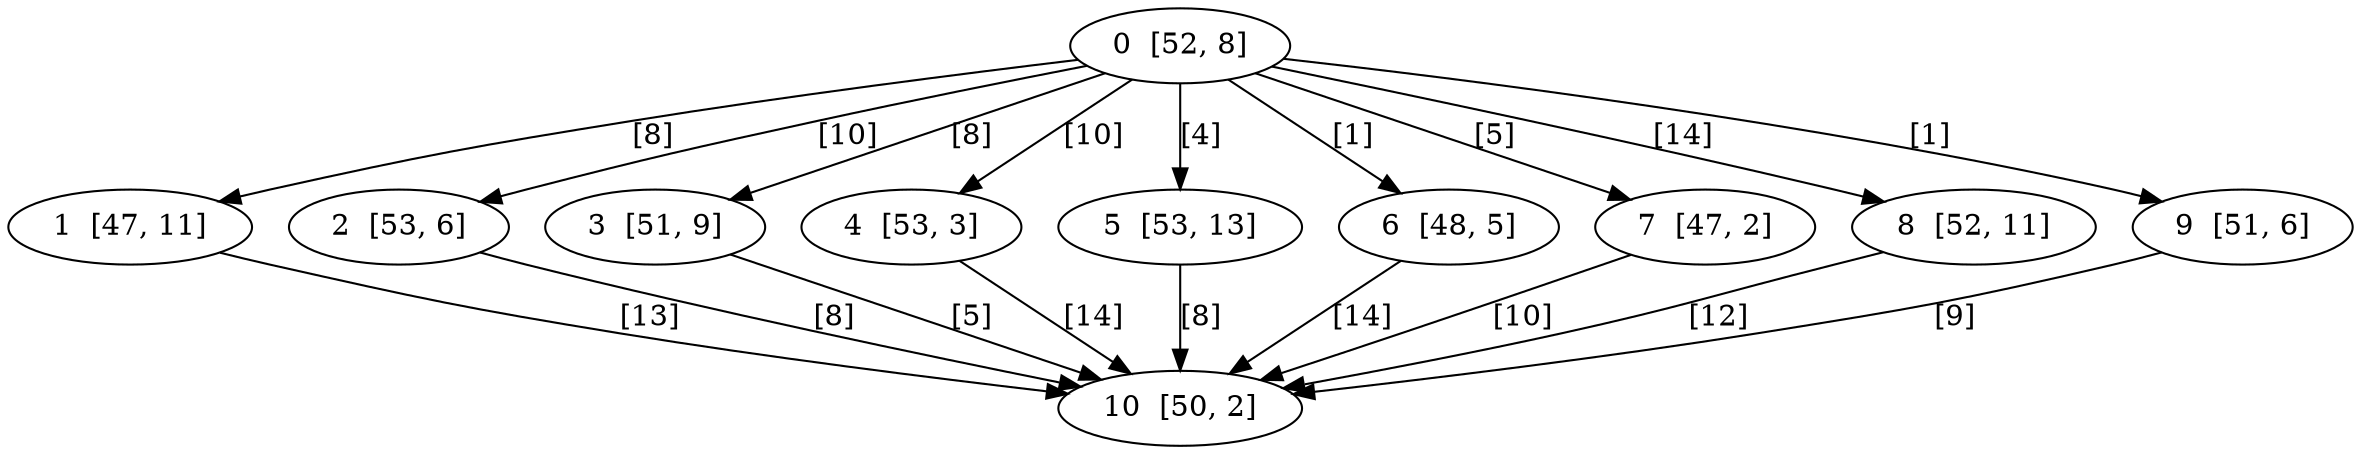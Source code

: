 digraph DAG {
    0  [label="0  [52, 8]"]
    1  [label="1  [47, 11]"]
    2  [label="2  [53, 6]"]
    3  [label="3  [51, 9]"]
    4  [label="4  [53, 3]"]
    5  [label="5  [53, 13]"]
    6  [label="6  [48, 5]"]
    7  [label="7  [47, 2]"]
    8  [label="8  [52, 11]"]
    9  [label="9  [51, 6]"]
    10  [label="10  [50, 2]"]

    0 -> 1    [ label = "[8]" ]
    0 -> 2    [ label = "[10]" ]
    0 -> 3    [ label = "[8]" ]
    0 -> 4    [ label = "[10]" ]
    0 -> 5    [ label = "[4]" ]
    0 -> 6    [ label = "[1]" ]
    0 -> 7    [ label = "[5]" ]
    0 -> 8    [ label = "[14]" ]
    0 -> 9    [ label = "[1]" ]
    1 -> 10    [ label = "[13]" ]
    2 -> 10    [ label = "[8]" ]
    3 -> 10    [ label = "[5]" ]
    4 -> 10    [ label = "[14]" ]
    5 -> 10    [ label = "[8]" ]
    6 -> 10    [ label = "[14]" ]
    7 -> 10    [ label = "[10]" ]
    8 -> 10    [ label = "[12]" ]
    9 -> 10    [ label = "[9]" ]
}
